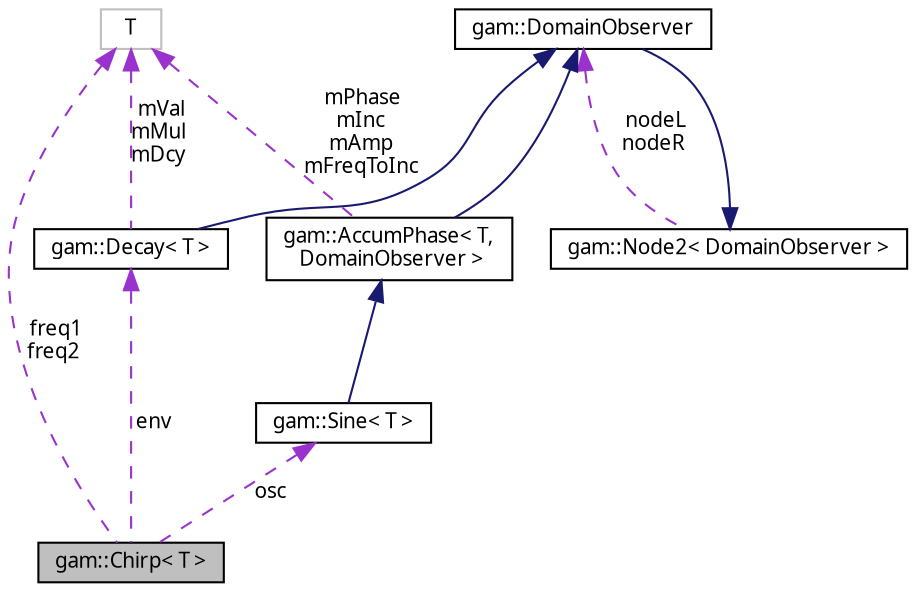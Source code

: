 digraph "gam::Chirp&lt; T &gt;"
{
 // LATEX_PDF_SIZE
  bgcolor="transparent";
  edge [fontname="FreeSans.ttf",fontsize="10",labelfontname="FreeSans.ttf",labelfontsize="10"];
  node [fontname="FreeSans.ttf",fontsize="10",shape=record];
  Node1 [label="gam::Chirp\< T \>",height=0.2,width=0.4,color="black", fillcolor="grey75", style="filled", fontcolor="black",tooltip="Sine wave with frequency and amplitude driven by an exponentially decaying envelope."];
  Node2 -> Node1 [dir="back",color="darkorchid3",fontsize="10",style="dashed",label=" env" ,fontname="FreeSans.ttf"];
  Node2 [label="gam::Decay\< T \>",height=0.2,width=0.4,color="black",URL="$classgam_1_1_decay.html",tooltip=" "];
  Node3 -> Node2 [dir="back",color="midnightblue",fontsize="10",style="solid",fontname="FreeSans.ttf"];
  Node3 [label="gam::DomainObserver",height=0.2,width=0.4,color="black",URL="$classgam_1_1_domain_observer.html",tooltip="Domain observer."];
  Node4 -> Node3 [dir="back",color="midnightblue",fontsize="10",style="solid",fontname="FreeSans.ttf"];
  Node4 [label="gam::Node2\< DomainObserver \>",height=0.2,width=0.4,color="black",URL="$classgam_1_1_node2.html",tooltip=" "];
  Node3 -> Node4 [dir="back",color="darkorchid3",fontsize="10",style="dashed",label=" nodeL\nnodeR" ,fontname="FreeSans.ttf"];
  Node5 -> Node2 [dir="back",color="darkorchid3",fontsize="10",style="dashed",label=" mVal\nmMul\nmDcy" ,fontname="FreeSans.ttf"];
  Node5 [label="T",height=0.2,width=0.4,color="grey75",tooltip=" "];
  Node5 -> Node1 [dir="back",color="darkorchid3",fontsize="10",style="dashed",label=" freq1\nfreq2" ,fontname="FreeSans.ttf"];
  Node6 -> Node1 [dir="back",color="darkorchid3",fontsize="10",style="dashed",label=" osc" ,fontname="FreeSans.ttf"];
  Node6 [label="gam::Sine\< T \>",height=0.2,width=0.4,color="black",URL="$classgam_1_1_sine.html",tooltip=" "];
  Node7 -> Node6 [dir="back",color="midnightblue",fontsize="10",style="solid",fontname="FreeSans.ttf"];
  Node7 [label="gam::AccumPhase\< T,\l DomainObserver \>",height=0.2,width=0.4,color="black",URL="$classgam_1_1_accum_phase.html",tooltip=" "];
  Node3 -> Node7 [dir="back",color="midnightblue",fontsize="10",style="solid",fontname="FreeSans.ttf"];
  Node5 -> Node7 [dir="back",color="darkorchid3",fontsize="10",style="dashed",label=" mPhase\nmInc\nmAmp\nmFreqToInc" ,fontname="FreeSans.ttf"];
}
